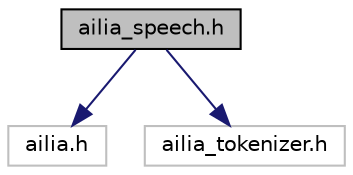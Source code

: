 digraph "ailia_speech.h"
{
 // LATEX_PDF_SIZE
  edge [fontname="Helvetica",fontsize="10",labelfontname="Helvetica",labelfontsize="10"];
  node [fontname="Helvetica",fontsize="10",shape=record];
  Node1 [label="ailia_speech.h",height=0.2,width=0.4,color="black", fillcolor="grey75", style="filled", fontcolor="black",tooltip="ailia Speech AI音声認識 ライブラリ"];
  Node1 -> Node2 [color="midnightblue",fontsize="10",style="solid",fontname="Helvetica"];
  Node2 [label="ailia.h",height=0.2,width=0.4,color="grey75", fillcolor="white", style="filled",tooltip=" "];
  Node1 -> Node3 [color="midnightblue",fontsize="10",style="solid",fontname="Helvetica"];
  Node3 [label="ailia_tokenizer.h",height=0.2,width=0.4,color="grey75", fillcolor="white", style="filled",tooltip=" "];
}
